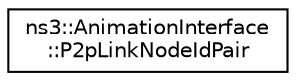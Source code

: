digraph "Graphical Class Hierarchy"
{
 // LATEX_PDF_SIZE
  edge [fontname="Helvetica",fontsize="10",labelfontname="Helvetica",labelfontsize="10"];
  node [fontname="Helvetica",fontsize="10",shape=record];
  rankdir="LR";
  Node0 [label="ns3::AnimationInterface\l::P2pLinkNodeIdPair",height=0.2,width=0.4,color="black", fillcolor="white", style="filled",URL="$structns3_1_1_animation_interface_1_1_p2p_link_node_id_pair.html",tooltip="P2pLinkNodeIdPair structure."];
}
